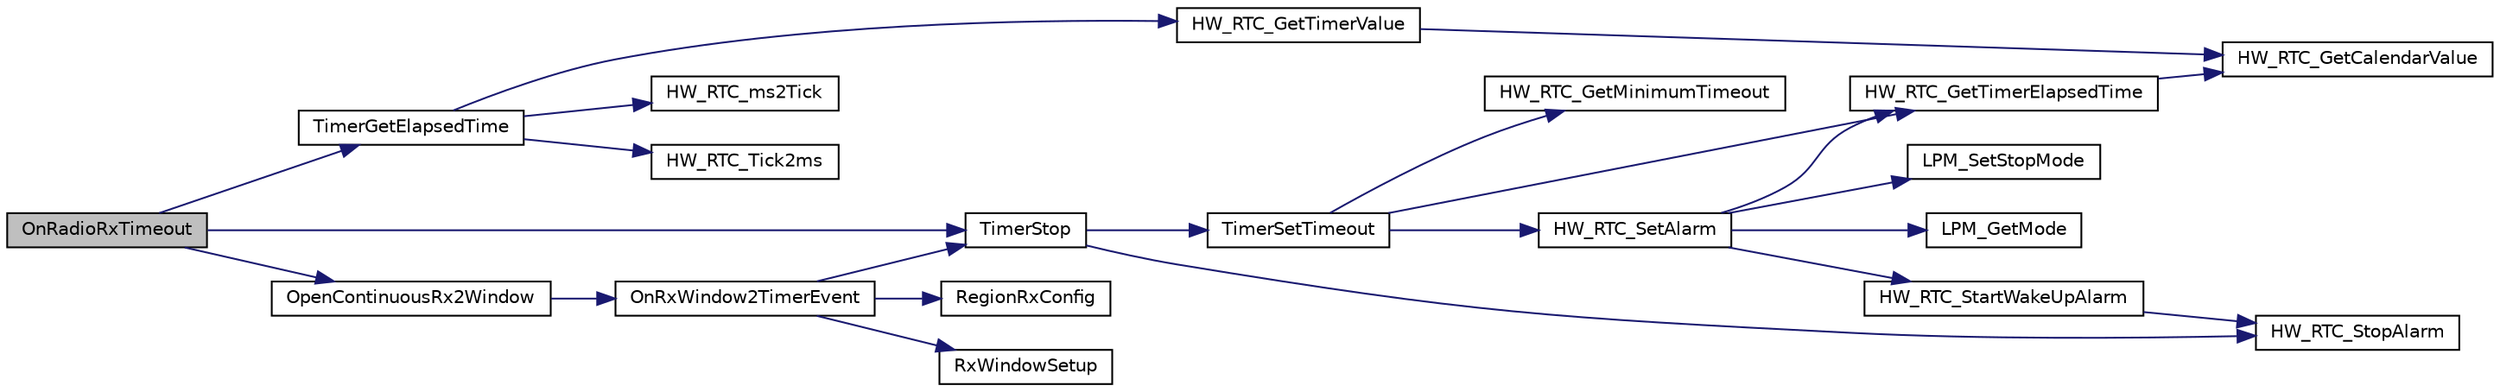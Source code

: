 digraph "OnRadioRxTimeout"
{
  edge [fontname="Helvetica",fontsize="10",labelfontname="Helvetica",labelfontsize="10"];
  node [fontname="Helvetica",fontsize="10",shape=record];
  rankdir="LR";
  Node216 [label="OnRadioRxTimeout",height=0.2,width=0.4,color="black", fillcolor="grey75", style="filled", fontcolor="black"];
  Node216 -> Node217 [color="midnightblue",fontsize="10",style="solid"];
  Node217 [label="TimerGetElapsedTime",height=0.2,width=0.4,color="black", fillcolor="white", style="filled",URL="$time_server_8c.html#a9ca7e27f3d6474daff63f2e093a2e91e",tooltip="Return the Time elapsed since a fix moment in Time "];
  Node217 -> Node218 [color="midnightblue",fontsize="10",style="solid"];
  Node218 [label="HW_RTC_GetTimerValue",height=0.2,width=0.4,color="black", fillcolor="white", style="filled",URL="$group___lory_s_d_k___r_t_c___functions.html#gad0d80bf1ac3a9704f4b4b9d672f38daa",tooltip="Get the RTC timer value "];
  Node218 -> Node219 [color="midnightblue",fontsize="10",style="solid"];
  Node219 [label="HW_RTC_GetCalendarValue",height=0.2,width=0.4,color="black", fillcolor="white", style="filled",URL="$group___lory_s_d_k___r_t_c___functions.html#gaf81b8dc866a5c7b125355b55e3953387",tooltip="get current time from calendar in ticks "];
  Node217 -> Node220 [color="midnightblue",fontsize="10",style="solid"];
  Node220 [label="HW_RTC_ms2Tick",height=0.2,width=0.4,color="black", fillcolor="white", style="filled",URL="$group___lory_s_d_k___r_t_c___functions.html#gab105bfcf0c8b346a1b20b158b8f8a86e",tooltip="converts time in ms to time in ticks "];
  Node217 -> Node221 [color="midnightblue",fontsize="10",style="solid"];
  Node221 [label="HW_RTC_Tick2ms",height=0.2,width=0.4,color="black", fillcolor="white", style="filled",URL="$group___lory_s_d_k___r_t_c___functions.html#ga8db2858eda135777ea359e20185c8524",tooltip="converts time in ticks to time in ms "];
  Node216 -> Node222 [color="midnightblue",fontsize="10",style="solid"];
  Node222 [label="TimerStop",height=0.2,width=0.4,color="black", fillcolor="white", style="filled",URL="$time_server_8c.html#a8ae899c4e8a9abf49d825d6959aa6bcb",tooltip="Stops and removes the timer object from the list of timer events "];
  Node222 -> Node223 [color="midnightblue",fontsize="10",style="solid"];
  Node223 [label="TimerSetTimeout",height=0.2,width=0.4,color="black", fillcolor="white", style="filled",URL="$time_server_8c.html#af90925c5246bd6bbc2863d08d4cca3a9",tooltip="Sets a timeout with the duration \"timestamp\" "];
  Node223 -> Node224 [color="midnightblue",fontsize="10",style="solid"];
  Node224 [label="HW_RTC_GetMinimumTimeout",height=0.2,width=0.4,color="black", fillcolor="white", style="filled",URL="$group___lory_s_d_k___r_t_c___functions.html#ga254f9e5c17daff978fef15be01021c51",tooltip="Return the minimum timeout the RTC is able to handle "];
  Node223 -> Node225 [color="midnightblue",fontsize="10",style="solid"];
  Node225 [label="HW_RTC_GetTimerElapsedTime",height=0.2,width=0.4,color="black", fillcolor="white", style="filled",URL="$group___lory_s_d_k___r_t_c___functions.html#ga7961116aa831950b62a413ecbbcfb02a",tooltip="Get the RTC timer elapsed time since the last Reference was set "];
  Node225 -> Node219 [color="midnightblue",fontsize="10",style="solid"];
  Node223 -> Node226 [color="midnightblue",fontsize="10",style="solid"];
  Node226 [label="HW_RTC_SetAlarm",height=0.2,width=0.4,color="black", fillcolor="white", style="filled",URL="$group___lory_s_d_k___r_t_c___functions.html#ga09cec56d54c13de658fafdd003390771",tooltip="Set the alarm "];
  Node226 -> Node225 [color="midnightblue",fontsize="10",style="solid"];
  Node226 -> Node227 [color="midnightblue",fontsize="10",style="solid"];
  Node227 [label="LPM_SetStopMode",height=0.2,width=0.4,color="black", fillcolor="white", style="filled",URL="$low__power__manager_8c.html#ac8a0ff787d7d417b9e1f0697a1d5fd6d",tooltip="This API notifies the low power manager if the specified user allows the Off mode or not..."];
  Node226 -> Node228 [color="midnightblue",fontsize="10",style="solid"];
  Node228 [label="LPM_GetMode",height=0.2,width=0.4,color="black", fillcolor="white", style="filled",URL="$low__power__manager_8c.html#ae9107e412181f10977b724c346cebd45",tooltip="This API returns the Low Power Mode selected that will be applied when the system will enter low powe..."];
  Node226 -> Node229 [color="midnightblue",fontsize="10",style="solid"];
  Node229 [label="HW_RTC_StartWakeUpAlarm",height=0.2,width=0.4,color="black", fillcolor="white", style="filled",URL="$group___lory_s_d_k___r_t_c___functions.html#ga60703fcfc4abd73a2efc980e8bb6ad27",tooltip="start wake up alarm "];
  Node229 -> Node230 [color="midnightblue",fontsize="10",style="solid"];
  Node230 [label="HW_RTC_StopAlarm",height=0.2,width=0.4,color="black", fillcolor="white", style="filled",URL="$group___lory_s_d_k___r_t_c___functions.html#ga227be06e4dc1332d46ff12519db183b5",tooltip="Stop the Alarm "];
  Node222 -> Node230 [color="midnightblue",fontsize="10",style="solid"];
  Node216 -> Node231 [color="midnightblue",fontsize="10",style="solid"];
  Node231 [label="OpenContinuousRx2Window",height=0.2,width=0.4,color="black", fillcolor="white", style="filled",URL="$_lo_ra_mac_8c.html#aeadfc508b9129926685664bc456db4f6",tooltip="Opens up a continuous RX 2 window. This is used for class c devices. "];
  Node231 -> Node232 [color="midnightblue",fontsize="10",style="solid"];
  Node232 [label="OnRxWindow2TimerEvent",height=0.2,width=0.4,color="black", fillcolor="white", style="filled",URL="$_lo_ra_mac_8c.html#a280d52c79c5de2428ef3f1e361043b23",tooltip="Function executed on second Rx window timer event "];
  Node232 -> Node222 [color="midnightblue",fontsize="10",style="solid"];
  Node232 -> Node233 [color="midnightblue",fontsize="10",style="solid"];
  Node233 [label="RegionRxConfig",height=0.2,width=0.4,color="black", fillcolor="white", style="filled",URL="$group___r_e_g_i_o_n.html#gaf89984d30239d6597190409068031465",tooltip="Configuration of the RX windows. "];
  Node232 -> Node234 [color="midnightblue",fontsize="10",style="solid"];
  Node234 [label="RxWindowSetup",height=0.2,width=0.4,color="black", fillcolor="white", style="filled",URL="$_lo_ra_mac_8c.html#a665f9a0f2130f97e3a3cc3ba8c14c208",tooltip="Initializes and opens the reception window "];
}
